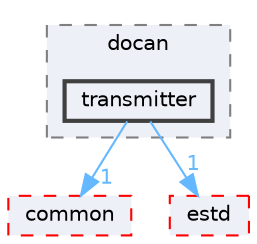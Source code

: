 digraph "transmitter"
{
 // LATEX_PDF_SIZE
  bgcolor="transparent";
  edge [fontname=Helvetica,fontsize=10,labelfontname=Helvetica,labelfontsize=10];
  node [fontname=Helvetica,fontsize=10,shape=box,height=0.2,width=0.4];
  compound=true
  subgraph clusterdir_d489a36d614975b7dbabc73c66dfb4ec {
    graph [ bgcolor="#edf0f7", pencolor="grey50", label="docan", fontname=Helvetica,fontsize=10 style="filled,dashed", URL="dir_d489a36d614975b7dbabc73c66dfb4ec.html",tooltip=""]
  dir_724ec820a75fac74b9517a95dd3153c1 [label="transmitter", fillcolor="#edf0f7", color="grey25", style="filled,bold", URL="dir_724ec820a75fac74b9517a95dd3153c1.html",tooltip=""];
  }
  dir_20a012b5fcadd4a8631b6f1c7befe460 [label="common", fillcolor="#edf0f7", color="red", style="filled,dashed", URL="dir_20a012b5fcadd4a8631b6f1c7befe460.html",tooltip=""];
  dir_705ed472854f071e46e92f9933f4d565 [label="estd", fillcolor="#edf0f7", color="red", style="filled,dashed", URL="dir_705ed472854f071e46e92f9933f4d565.html",tooltip=""];
  dir_724ec820a75fac74b9517a95dd3153c1->dir_20a012b5fcadd4a8631b6f1c7befe460 [headlabel="1", labeldistance=1.5 headhref="dir_000215_000044.html" href="dir_000215_000044.html" color="steelblue1" fontcolor="steelblue1"];
  dir_724ec820a75fac74b9517a95dd3153c1->dir_705ed472854f071e46e92f9933f4d565 [headlabel="1", labeldistance=1.5 headhref="dir_000215_000075.html" href="dir_000215_000075.html" color="steelblue1" fontcolor="steelblue1"];
}
